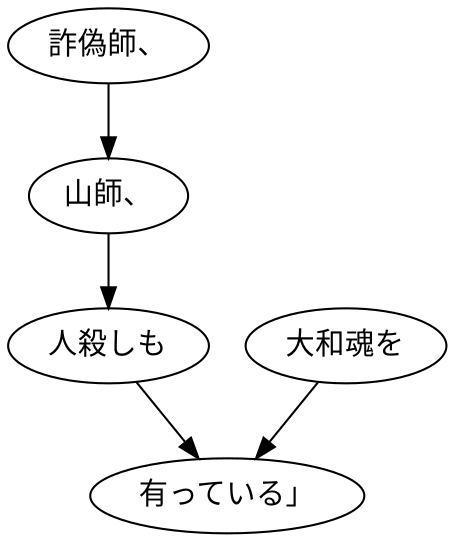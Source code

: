 digraph graph3861 {
	node0 [label="詐偽師、"];
	node1 [label="山師、"];
	node2 [label="人殺しも"];
	node3 [label="大和魂を"];
	node4 [label="有っている」"];
	node0 -> node1;
	node1 -> node2;
	node2 -> node4;
	node3 -> node4;
}
